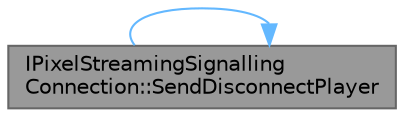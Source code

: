 digraph "IPixelStreamingSignallingConnection::SendDisconnectPlayer"
{
 // INTERACTIVE_SVG=YES
 // LATEX_PDF_SIZE
  bgcolor="transparent";
  edge [fontname=Helvetica,fontsize=10,labelfontname=Helvetica,labelfontsize=10];
  node [fontname=Helvetica,fontsize=10,shape=box,height=0.2,width=0.4];
  rankdir="LR";
  Node1 [id="Node000001",label="IPixelStreamingSignalling\lConnection::SendDisconnectPlayer",height=0.2,width=0.4,color="gray40", fillcolor="grey60", style="filled", fontcolor="black",tooltip="[Streamer only] Send a disconnect message to the specified player."];
  Node1 -> Node1 [id="edge1_Node000001_Node000001",color="steelblue1",style="solid",tooltip=" "];
}

